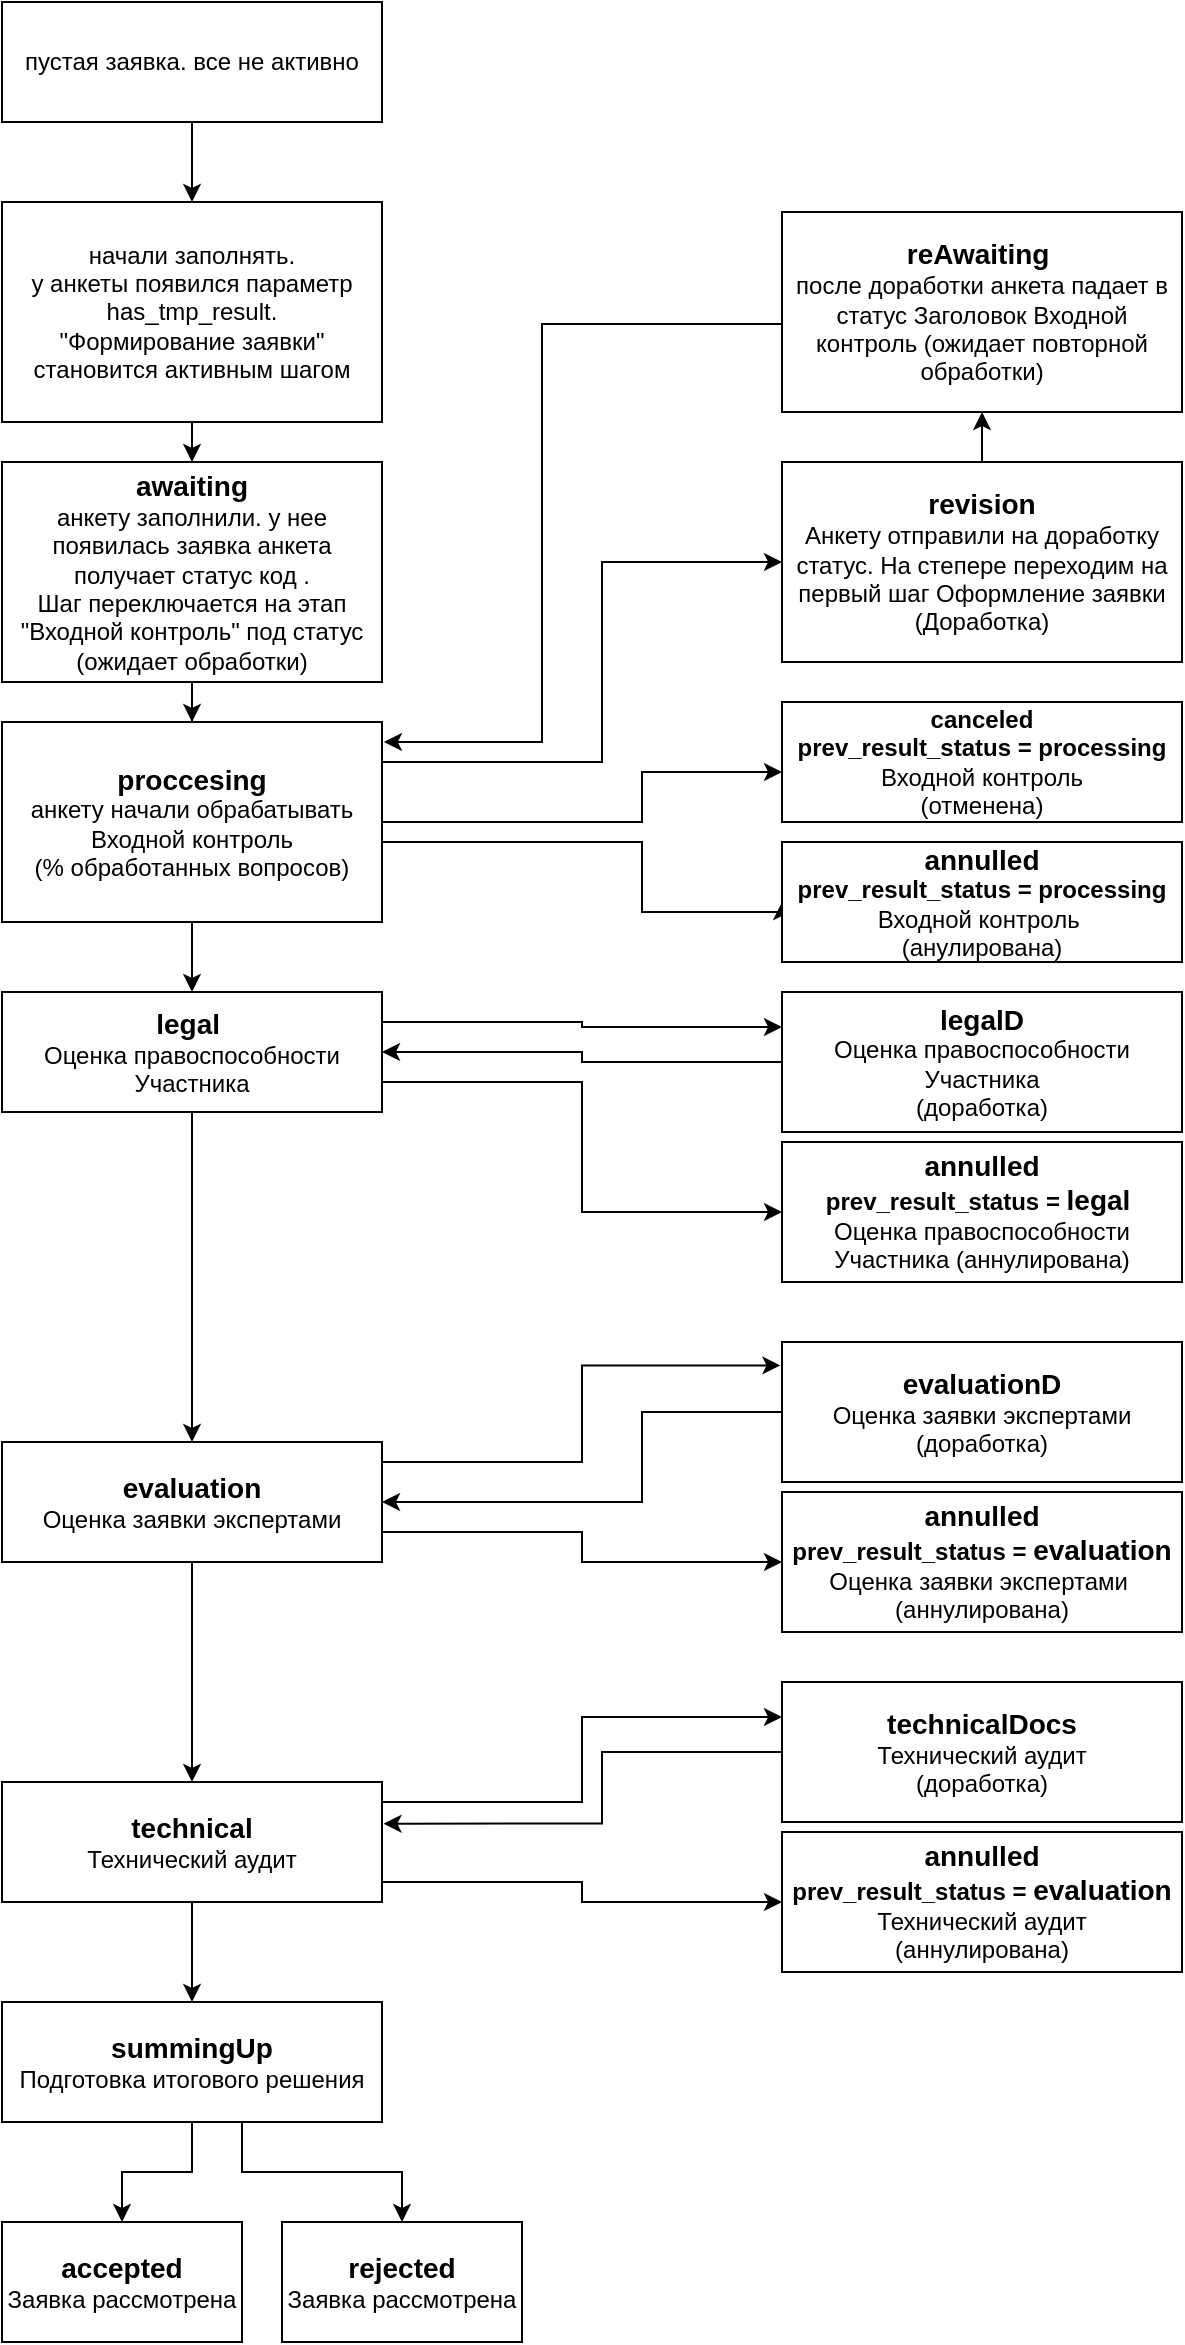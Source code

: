 <mxfile version="22.1.2" type="github">
  <diagram name="Page-1" id="235CuYbqS3Yk4kjO_mFH">
    <mxGraphModel dx="1195" dy="650" grid="1" gridSize="10" guides="1" tooltips="1" connect="1" arrows="1" fold="1" page="1" pageScale="1" pageWidth="850" pageHeight="1400" math="0" shadow="0">
      <root>
        <mxCell id="0" />
        <mxCell id="1" parent="0" />
        <mxCell id="J86eCyzd4n_c1m5tFe6B-4" value="" style="edgeStyle=orthogonalEdgeStyle;rounded=0;orthogonalLoop=1;jettySize=auto;html=1;" edge="1" parent="1" source="J86eCyzd4n_c1m5tFe6B-1" target="J86eCyzd4n_c1m5tFe6B-2">
          <mxGeometry relative="1" as="geometry" />
        </mxCell>
        <mxCell id="J86eCyzd4n_c1m5tFe6B-1" value="пустая заявка. все не активно" style="rounded=0;whiteSpace=wrap;html=1;" vertex="1" parent="1">
          <mxGeometry x="50" y="30" width="190" height="60" as="geometry" />
        </mxCell>
        <mxCell id="J86eCyzd4n_c1m5tFe6B-7" value="" style="edgeStyle=orthogonalEdgeStyle;rounded=0;orthogonalLoop=1;jettySize=auto;html=1;" edge="1" parent="1" source="J86eCyzd4n_c1m5tFe6B-2" target="J86eCyzd4n_c1m5tFe6B-6">
          <mxGeometry relative="1" as="geometry" />
        </mxCell>
        <mxCell id="J86eCyzd4n_c1m5tFe6B-2" value="начали заполнять. &lt;br&gt;у анкеты появился параметр has_tmp_result. &lt;br&gt;&quot;Формирование заявки&quot; становится активным шагом" style="rounded=0;whiteSpace=wrap;html=1;" vertex="1" parent="1">
          <mxGeometry x="50" y="130" width="190" height="110" as="geometry" />
        </mxCell>
        <mxCell id="J86eCyzd4n_c1m5tFe6B-9" value="" style="edgeStyle=orthogonalEdgeStyle;rounded=0;orthogonalLoop=1;jettySize=auto;html=1;" edge="1" parent="1" source="J86eCyzd4n_c1m5tFe6B-6" target="J86eCyzd4n_c1m5tFe6B-8">
          <mxGeometry relative="1" as="geometry" />
        </mxCell>
        <mxCell id="J86eCyzd4n_c1m5tFe6B-6" value="&lt;b&gt;&lt;font style=&quot;font-size: 14px;&quot;&gt;awaiting&lt;/font&gt;&lt;/b&gt;&lt;br&gt;анкету заполнили. у нее появилась заявка анкета получает статус код . &lt;br&gt;Шаг переключается на этап &quot;Входной контроль&quot; под статус (ожидает обработки)" style="rounded=0;whiteSpace=wrap;html=1;" vertex="1" parent="1">
          <mxGeometry x="50" y="260" width="190" height="110" as="geometry" />
        </mxCell>
        <mxCell id="J86eCyzd4n_c1m5tFe6B-11" value="" style="edgeStyle=orthogonalEdgeStyle;rounded=0;orthogonalLoop=1;jettySize=auto;html=1;" edge="1" parent="1" source="J86eCyzd4n_c1m5tFe6B-8" target="J86eCyzd4n_c1m5tFe6B-10">
          <mxGeometry relative="1" as="geometry" />
        </mxCell>
        <mxCell id="J86eCyzd4n_c1m5tFe6B-14" style="edgeStyle=orthogonalEdgeStyle;rounded=0;orthogonalLoop=1;jettySize=auto;html=1;entryX=0;entryY=0.5;entryDx=0;entryDy=0;" edge="1" parent="1" source="J86eCyzd4n_c1m5tFe6B-8" target="J86eCyzd4n_c1m5tFe6B-12">
          <mxGeometry relative="1" as="geometry">
            <Array as="points">
              <mxPoint x="350" y="410" />
              <mxPoint x="350" y="310" />
            </Array>
          </mxGeometry>
        </mxCell>
        <mxCell id="J86eCyzd4n_c1m5tFe6B-23" style="edgeStyle=orthogonalEdgeStyle;rounded=0;orthogonalLoop=1;jettySize=auto;html=1;" edge="1" parent="1" source="J86eCyzd4n_c1m5tFe6B-8" target="J86eCyzd4n_c1m5tFe6B-19">
          <mxGeometry relative="1" as="geometry">
            <Array as="points">
              <mxPoint x="370" y="440" />
              <mxPoint x="370" y="415" />
            </Array>
          </mxGeometry>
        </mxCell>
        <mxCell id="J86eCyzd4n_c1m5tFe6B-24" style="edgeStyle=orthogonalEdgeStyle;rounded=0;orthogonalLoop=1;jettySize=auto;html=1;exitX=1;exitY=0.75;exitDx=0;exitDy=0;entryX=0;entryY=0.5;entryDx=0;entryDy=0;" edge="1" parent="1" source="J86eCyzd4n_c1m5tFe6B-8" target="J86eCyzd4n_c1m5tFe6B-18">
          <mxGeometry relative="1" as="geometry">
            <Array as="points">
              <mxPoint x="240" y="450" />
              <mxPoint x="370" y="450" />
              <mxPoint x="370" y="485" />
            </Array>
          </mxGeometry>
        </mxCell>
        <mxCell id="J86eCyzd4n_c1m5tFe6B-8" value="&lt;b&gt;&lt;font style=&quot;font-size: 14px;&quot;&gt;proccesing&lt;/font&gt;&lt;/b&gt;&lt;br&gt;анкету начали обрабатывать&lt;br&gt;Входной контроль&lt;br&gt;(% обработанных вопросов)" style="rounded=0;whiteSpace=wrap;html=1;" vertex="1" parent="1">
          <mxGeometry x="50" y="390" width="190" height="100" as="geometry" />
        </mxCell>
        <mxCell id="J86eCyzd4n_c1m5tFe6B-32" style="edgeStyle=orthogonalEdgeStyle;rounded=0;orthogonalLoop=1;jettySize=auto;html=1;exitX=1;exitY=0.25;exitDx=0;exitDy=0;entryX=0;entryY=0.25;entryDx=0;entryDy=0;" edge="1" parent="1" source="J86eCyzd4n_c1m5tFe6B-10" target="J86eCyzd4n_c1m5tFe6B-25">
          <mxGeometry relative="1" as="geometry" />
        </mxCell>
        <mxCell id="J86eCyzd4n_c1m5tFe6B-35" style="edgeStyle=orthogonalEdgeStyle;rounded=0;orthogonalLoop=1;jettySize=auto;html=1;exitX=1;exitY=0.75;exitDx=0;exitDy=0;entryX=0;entryY=0.5;entryDx=0;entryDy=0;" edge="1" parent="1" source="J86eCyzd4n_c1m5tFe6B-10" target="J86eCyzd4n_c1m5tFe6B-34">
          <mxGeometry relative="1" as="geometry">
            <mxPoint x="330" y="660" as="targetPoint" />
          </mxGeometry>
        </mxCell>
        <mxCell id="J86eCyzd4n_c1m5tFe6B-37" style="edgeStyle=orthogonalEdgeStyle;rounded=0;orthogonalLoop=1;jettySize=auto;html=1;entryX=0.5;entryY=0;entryDx=0;entryDy=0;" edge="1" parent="1" source="J86eCyzd4n_c1m5tFe6B-10" target="J86eCyzd4n_c1m5tFe6B-36">
          <mxGeometry relative="1" as="geometry" />
        </mxCell>
        <mxCell id="J86eCyzd4n_c1m5tFe6B-10" value="&lt;b&gt;&lt;font style=&quot;font-size: 14px;&quot;&gt;legal&amp;nbsp;&lt;/font&gt;&lt;/b&gt;&lt;br&gt;Оценка правоспособности Участника" style="rounded=0;whiteSpace=wrap;html=1;" vertex="1" parent="1">
          <mxGeometry x="50" y="525" width="190" height="60" as="geometry" />
        </mxCell>
        <mxCell id="J86eCyzd4n_c1m5tFe6B-16" value="" style="edgeStyle=orthogonalEdgeStyle;rounded=0;orthogonalLoop=1;jettySize=auto;html=1;" edge="1" parent="1" source="J86eCyzd4n_c1m5tFe6B-12" target="J86eCyzd4n_c1m5tFe6B-15">
          <mxGeometry relative="1" as="geometry" />
        </mxCell>
        <mxCell id="J86eCyzd4n_c1m5tFe6B-12" value="&lt;font style=&quot;font-size: 14px;&quot;&gt;&lt;b&gt;revision&lt;br&gt;&lt;/b&gt;&lt;/font&gt;Анкету отправили на доработку статус. На степере переходим на первый шаг Оформление заявки (Доработка)" style="rounded=0;whiteSpace=wrap;html=1;" vertex="1" parent="1">
          <mxGeometry x="440" y="260" width="200" height="100" as="geometry" />
        </mxCell>
        <mxCell id="J86eCyzd4n_c1m5tFe6B-17" style="edgeStyle=orthogonalEdgeStyle;rounded=0;orthogonalLoop=1;jettySize=auto;html=1;entryX=1.005;entryY=0.1;entryDx=0;entryDy=0;entryPerimeter=0;" edge="1" parent="1" target="J86eCyzd4n_c1m5tFe6B-8">
          <mxGeometry relative="1" as="geometry">
            <mxPoint x="445" y="190" as="sourcePoint" />
            <mxPoint x="280" y="370" as="targetPoint" />
            <Array as="points">
              <mxPoint x="445" y="191" />
              <mxPoint x="320" y="191" />
              <mxPoint x="320" y="400" />
            </Array>
          </mxGeometry>
        </mxCell>
        <mxCell id="J86eCyzd4n_c1m5tFe6B-15" value="&lt;b&gt;&lt;font style=&quot;font-size: 14px;&quot;&gt;reAwaiting&amp;nbsp;&lt;/font&gt;&lt;/b&gt;&lt;br&gt;после доработки анкета падает в статус Заголовок Входной контроль (ожидает повторной обработки)" style="rounded=0;whiteSpace=wrap;html=1;" vertex="1" parent="1">
          <mxGeometry x="440" y="135" width="200" height="100" as="geometry" />
        </mxCell>
        <mxCell id="J86eCyzd4n_c1m5tFe6B-18" value="&lt;font style=&quot;&quot;&gt;&lt;b style=&quot;&quot;&gt;&lt;font style=&quot;font-size: 14px;&quot;&gt;annulled&lt;br&gt;&lt;/font&gt;&lt;/b&gt;&lt;b style=&quot;border-color: var(--border-color);&quot;&gt;prev_result_status = processing&lt;br style=&quot;border-color: var(--border-color);&quot;&gt;&lt;/b&gt;Входной контроль&amp;nbsp;&lt;br&gt;(анулирована)&lt;br&gt;&lt;/font&gt;" style="rounded=0;whiteSpace=wrap;html=1;" vertex="1" parent="1">
          <mxGeometry x="440" y="450" width="200" height="60" as="geometry" />
        </mxCell>
        <mxCell id="J86eCyzd4n_c1m5tFe6B-19" value="&lt;b style=&quot;&quot;&gt;canceled&lt;br&gt;prev_result_status = processing&lt;br&gt;&lt;/b&gt;Входной контроль &lt;br&gt;(отменена)" style="rounded=0;whiteSpace=wrap;html=1;" vertex="1" parent="1">
          <mxGeometry x="440" y="380" width="200" height="60" as="geometry" />
        </mxCell>
        <mxCell id="J86eCyzd4n_c1m5tFe6B-30" style="edgeStyle=orthogonalEdgeStyle;rounded=0;orthogonalLoop=1;jettySize=auto;html=1;entryX=1;entryY=0.5;entryDx=0;entryDy=0;" edge="1" parent="1" source="J86eCyzd4n_c1m5tFe6B-25" target="J86eCyzd4n_c1m5tFe6B-10">
          <mxGeometry relative="1" as="geometry" />
        </mxCell>
        <mxCell id="J86eCyzd4n_c1m5tFe6B-25" value="&lt;b&gt;&lt;font style=&quot;font-size: 14px;&quot;&gt;legalD&lt;/font&gt;&lt;/b&gt;&lt;br&gt;Оценка правоспособности Участника &lt;br&gt;(доработка)" style="rounded=0;whiteSpace=wrap;html=1;" vertex="1" parent="1">
          <mxGeometry x="440" y="525" width="200" height="70" as="geometry" />
        </mxCell>
        <mxCell id="J86eCyzd4n_c1m5tFe6B-34" value="&lt;font style=&quot;&quot;&gt;&lt;b style=&quot;&quot;&gt;&lt;font style=&quot;font-size: 14px;&quot;&gt;annulled&lt;br&gt;&lt;/font&gt;&lt;/b&gt;&lt;b style=&quot;border-color: var(--border-color);&quot;&gt;prev_result_status =&amp;nbsp;&lt;b style=&quot;border-color: var(--border-color);&quot;&gt;&lt;font style=&quot;border-color: var(--border-color); font-size: 14px;&quot;&gt;legal&amp;nbsp;&lt;/font&gt;&lt;/b&gt;&lt;br style=&quot;border-color: var(--border-color);&quot;&gt;&lt;/b&gt;Оценка правоспособности Участника (аннулирована)&lt;br&gt;&lt;/font&gt;" style="rounded=0;whiteSpace=wrap;html=1;" vertex="1" parent="1">
          <mxGeometry x="440" y="600" width="200" height="70" as="geometry" />
        </mxCell>
        <mxCell id="J86eCyzd4n_c1m5tFe6B-42" style="edgeStyle=orthogonalEdgeStyle;rounded=0;orthogonalLoop=1;jettySize=auto;html=1;exitX=1;exitY=0.75;exitDx=0;exitDy=0;entryX=0;entryY=0.5;entryDx=0;entryDy=0;" edge="1" parent="1" source="J86eCyzd4n_c1m5tFe6B-36" target="J86eCyzd4n_c1m5tFe6B-39">
          <mxGeometry relative="1" as="geometry" />
        </mxCell>
        <mxCell id="J86eCyzd4n_c1m5tFe6B-46" style="edgeStyle=orthogonalEdgeStyle;rounded=0;orthogonalLoop=1;jettySize=auto;html=1;entryX=0.5;entryY=0;entryDx=0;entryDy=0;" edge="1" parent="1" source="J86eCyzd4n_c1m5tFe6B-36" target="J86eCyzd4n_c1m5tFe6B-43">
          <mxGeometry relative="1" as="geometry" />
        </mxCell>
        <mxCell id="J86eCyzd4n_c1m5tFe6B-36" value="&lt;b&gt;&lt;font style=&quot;font-size: 14px;&quot;&gt;evaluation&lt;/font&gt;&lt;/b&gt;&lt;br&gt;Оценка заявки экспертами" style="rounded=0;whiteSpace=wrap;html=1;" vertex="1" parent="1">
          <mxGeometry x="50" y="750" width="190" height="60" as="geometry" />
        </mxCell>
        <mxCell id="J86eCyzd4n_c1m5tFe6B-41" style="edgeStyle=orthogonalEdgeStyle;rounded=0;orthogonalLoop=1;jettySize=auto;html=1;entryX=1;entryY=0.5;entryDx=0;entryDy=0;" edge="1" parent="1" source="J86eCyzd4n_c1m5tFe6B-38" target="J86eCyzd4n_c1m5tFe6B-36">
          <mxGeometry relative="1" as="geometry">
            <Array as="points">
              <mxPoint x="370" y="735" />
              <mxPoint x="370" y="780" />
            </Array>
          </mxGeometry>
        </mxCell>
        <mxCell id="J86eCyzd4n_c1m5tFe6B-38" value="&lt;b style=&quot;border-color: var(--border-color);&quot;&gt;&lt;font style=&quot;border-color: var(--border-color); font-size: 14px;&quot;&gt;evaluationD&lt;/font&gt;&lt;/b&gt;&lt;br&gt;Оценка заявки экспертами &lt;br&gt;(доработка)" style="rounded=0;whiteSpace=wrap;html=1;" vertex="1" parent="1">
          <mxGeometry x="440" y="700" width="200" height="70" as="geometry" />
        </mxCell>
        <mxCell id="J86eCyzd4n_c1m5tFe6B-39" value="&lt;font style=&quot;&quot;&gt;&lt;b style=&quot;&quot;&gt;&lt;font style=&quot;font-size: 14px;&quot;&gt;annulled&lt;br&gt;&lt;/font&gt;&lt;/b&gt;&lt;b style=&quot;border-color: var(--border-color);&quot;&gt;prev_result_status =&amp;nbsp;&lt;b style=&quot;border-color: var(--border-color);&quot;&gt;&lt;font style=&quot;border-color: var(--border-color); font-size: 14px;&quot;&gt;evaluation&lt;/font&gt;&lt;/b&gt;&lt;br style=&quot;border-color: var(--border-color);&quot;&gt;&lt;/b&gt;Оценка заявки экспертами&amp;nbsp;&lt;br&gt;(аннулирована)&lt;br&gt;&lt;/font&gt;" style="rounded=0;whiteSpace=wrap;html=1;" vertex="1" parent="1">
          <mxGeometry x="440" y="775" width="200" height="70" as="geometry" />
        </mxCell>
        <mxCell id="J86eCyzd4n_c1m5tFe6B-40" style="edgeStyle=orthogonalEdgeStyle;rounded=0;orthogonalLoop=1;jettySize=auto;html=1;entryX=-0.004;entryY=0.167;entryDx=0;entryDy=0;entryPerimeter=0;" edge="1" parent="1" source="J86eCyzd4n_c1m5tFe6B-36" target="J86eCyzd4n_c1m5tFe6B-38">
          <mxGeometry relative="1" as="geometry">
            <Array as="points">
              <mxPoint x="340" y="760" />
              <mxPoint x="340" y="712" />
            </Array>
          </mxGeometry>
        </mxCell>
        <mxCell id="J86eCyzd4n_c1m5tFe6B-47" style="edgeStyle=orthogonalEdgeStyle;rounded=0;orthogonalLoop=1;jettySize=auto;html=1;entryX=0;entryY=0.25;entryDx=0;entryDy=0;" edge="1" parent="1" source="J86eCyzd4n_c1m5tFe6B-43" target="J86eCyzd4n_c1m5tFe6B-44">
          <mxGeometry relative="1" as="geometry">
            <Array as="points">
              <mxPoint x="340" y="930" />
              <mxPoint x="340" y="888" />
            </Array>
          </mxGeometry>
        </mxCell>
        <mxCell id="J86eCyzd4n_c1m5tFe6B-48" style="edgeStyle=orthogonalEdgeStyle;rounded=0;orthogonalLoop=1;jettySize=auto;html=1;" edge="1" parent="1" source="J86eCyzd4n_c1m5tFe6B-43" target="J86eCyzd4n_c1m5tFe6B-45">
          <mxGeometry relative="1" as="geometry">
            <Array as="points">
              <mxPoint x="340" y="970" />
              <mxPoint x="340" y="980" />
            </Array>
          </mxGeometry>
        </mxCell>
        <mxCell id="J86eCyzd4n_c1m5tFe6B-52" value="" style="edgeStyle=orthogonalEdgeStyle;rounded=0;orthogonalLoop=1;jettySize=auto;html=1;" edge="1" parent="1" source="J86eCyzd4n_c1m5tFe6B-43" target="J86eCyzd4n_c1m5tFe6B-51">
          <mxGeometry relative="1" as="geometry" />
        </mxCell>
        <mxCell id="J86eCyzd4n_c1m5tFe6B-43" value="&lt;b&gt;&lt;font style=&quot;font-size: 14px;&quot;&gt;technical&lt;/font&gt;&lt;/b&gt;&lt;br&gt;Технический аудит" style="rounded=0;whiteSpace=wrap;html=1;" vertex="1" parent="1">
          <mxGeometry x="50" y="920" width="190" height="60" as="geometry" />
        </mxCell>
        <mxCell id="J86eCyzd4n_c1m5tFe6B-44" value="&lt;b style=&quot;border-color: var(--border-color);&quot;&gt;&lt;font style=&quot;border-color: var(--border-color); font-size: 14px;&quot;&gt;technicalDocs&lt;/font&gt;&lt;/b&gt;&lt;br&gt;Технический аудит&lt;br&gt;(доработка)" style="rounded=0;whiteSpace=wrap;html=1;" vertex="1" parent="1">
          <mxGeometry x="440" y="870" width="200" height="70" as="geometry" />
        </mxCell>
        <mxCell id="J86eCyzd4n_c1m5tFe6B-45" value="&lt;font style=&quot;&quot;&gt;&lt;b style=&quot;&quot;&gt;&lt;font style=&quot;font-size: 14px;&quot;&gt;annulled&lt;br&gt;&lt;/font&gt;&lt;/b&gt;&lt;b style=&quot;border-color: var(--border-color);&quot;&gt;prev_result_status =&amp;nbsp;&lt;b style=&quot;border-color: var(--border-color);&quot;&gt;&lt;font style=&quot;border-color: var(--border-color); font-size: 14px;&quot;&gt;evaluation&lt;/font&gt;&lt;/b&gt;&lt;br style=&quot;border-color: var(--border-color);&quot;&gt;&lt;/b&gt;Технический аудит&lt;br&gt;(аннулирована)&lt;br&gt;&lt;/font&gt;" style="rounded=0;whiteSpace=wrap;html=1;" vertex="1" parent="1">
          <mxGeometry x="440" y="945" width="200" height="70" as="geometry" />
        </mxCell>
        <mxCell id="J86eCyzd4n_c1m5tFe6B-50" style="edgeStyle=orthogonalEdgeStyle;rounded=0;orthogonalLoop=1;jettySize=auto;html=1;entryX=1.004;entryY=0.347;entryDx=0;entryDy=0;entryPerimeter=0;" edge="1" parent="1" source="J86eCyzd4n_c1m5tFe6B-44" target="J86eCyzd4n_c1m5tFe6B-43">
          <mxGeometry relative="1" as="geometry">
            <Array as="points">
              <mxPoint x="350" y="905" />
              <mxPoint x="350" y="941" />
            </Array>
          </mxGeometry>
        </mxCell>
        <mxCell id="J86eCyzd4n_c1m5tFe6B-54" style="edgeStyle=orthogonalEdgeStyle;rounded=0;orthogonalLoop=1;jettySize=auto;html=1;entryX=0.5;entryY=0;entryDx=0;entryDy=0;" edge="1" parent="1" source="J86eCyzd4n_c1m5tFe6B-51" target="J86eCyzd4n_c1m5tFe6B-53">
          <mxGeometry relative="1" as="geometry" />
        </mxCell>
        <mxCell id="J86eCyzd4n_c1m5tFe6B-58" style="edgeStyle=orthogonalEdgeStyle;rounded=0;orthogonalLoop=1;jettySize=auto;html=1;entryX=0.5;entryY=0;entryDx=0;entryDy=0;" edge="1" parent="1" source="J86eCyzd4n_c1m5tFe6B-51" target="J86eCyzd4n_c1m5tFe6B-55">
          <mxGeometry relative="1" as="geometry">
            <Array as="points">
              <mxPoint x="170" y="1115" />
              <mxPoint x="250" y="1115" />
            </Array>
          </mxGeometry>
        </mxCell>
        <mxCell id="J86eCyzd4n_c1m5tFe6B-51" value="&lt;b&gt;&lt;font style=&quot;font-size: 14px;&quot;&gt;summingUp&lt;/font&gt;&lt;/b&gt;&lt;br&gt;Подготовка итогового решения" style="rounded=0;whiteSpace=wrap;html=1;" vertex="1" parent="1">
          <mxGeometry x="50" y="1030" width="190" height="60" as="geometry" />
        </mxCell>
        <mxCell id="J86eCyzd4n_c1m5tFe6B-53" value="&lt;b&gt;&lt;font style=&quot;font-size: 14px;&quot;&gt;accepted&lt;/font&gt;&lt;/b&gt;&lt;br&gt;Заявка рассмотрена" style="rounded=0;whiteSpace=wrap;html=1;" vertex="1" parent="1">
          <mxGeometry x="50" y="1140" width="120" height="60" as="geometry" />
        </mxCell>
        <mxCell id="J86eCyzd4n_c1m5tFe6B-55" value="&lt;b&gt;&lt;font style=&quot;font-size: 14px;&quot;&gt;rejected&lt;/font&gt;&lt;/b&gt;&lt;br&gt;Заявка рассмотрена" style="rounded=0;whiteSpace=wrap;html=1;" vertex="1" parent="1">
          <mxGeometry x="190" y="1140" width="120" height="60" as="geometry" />
        </mxCell>
      </root>
    </mxGraphModel>
  </diagram>
</mxfile>
